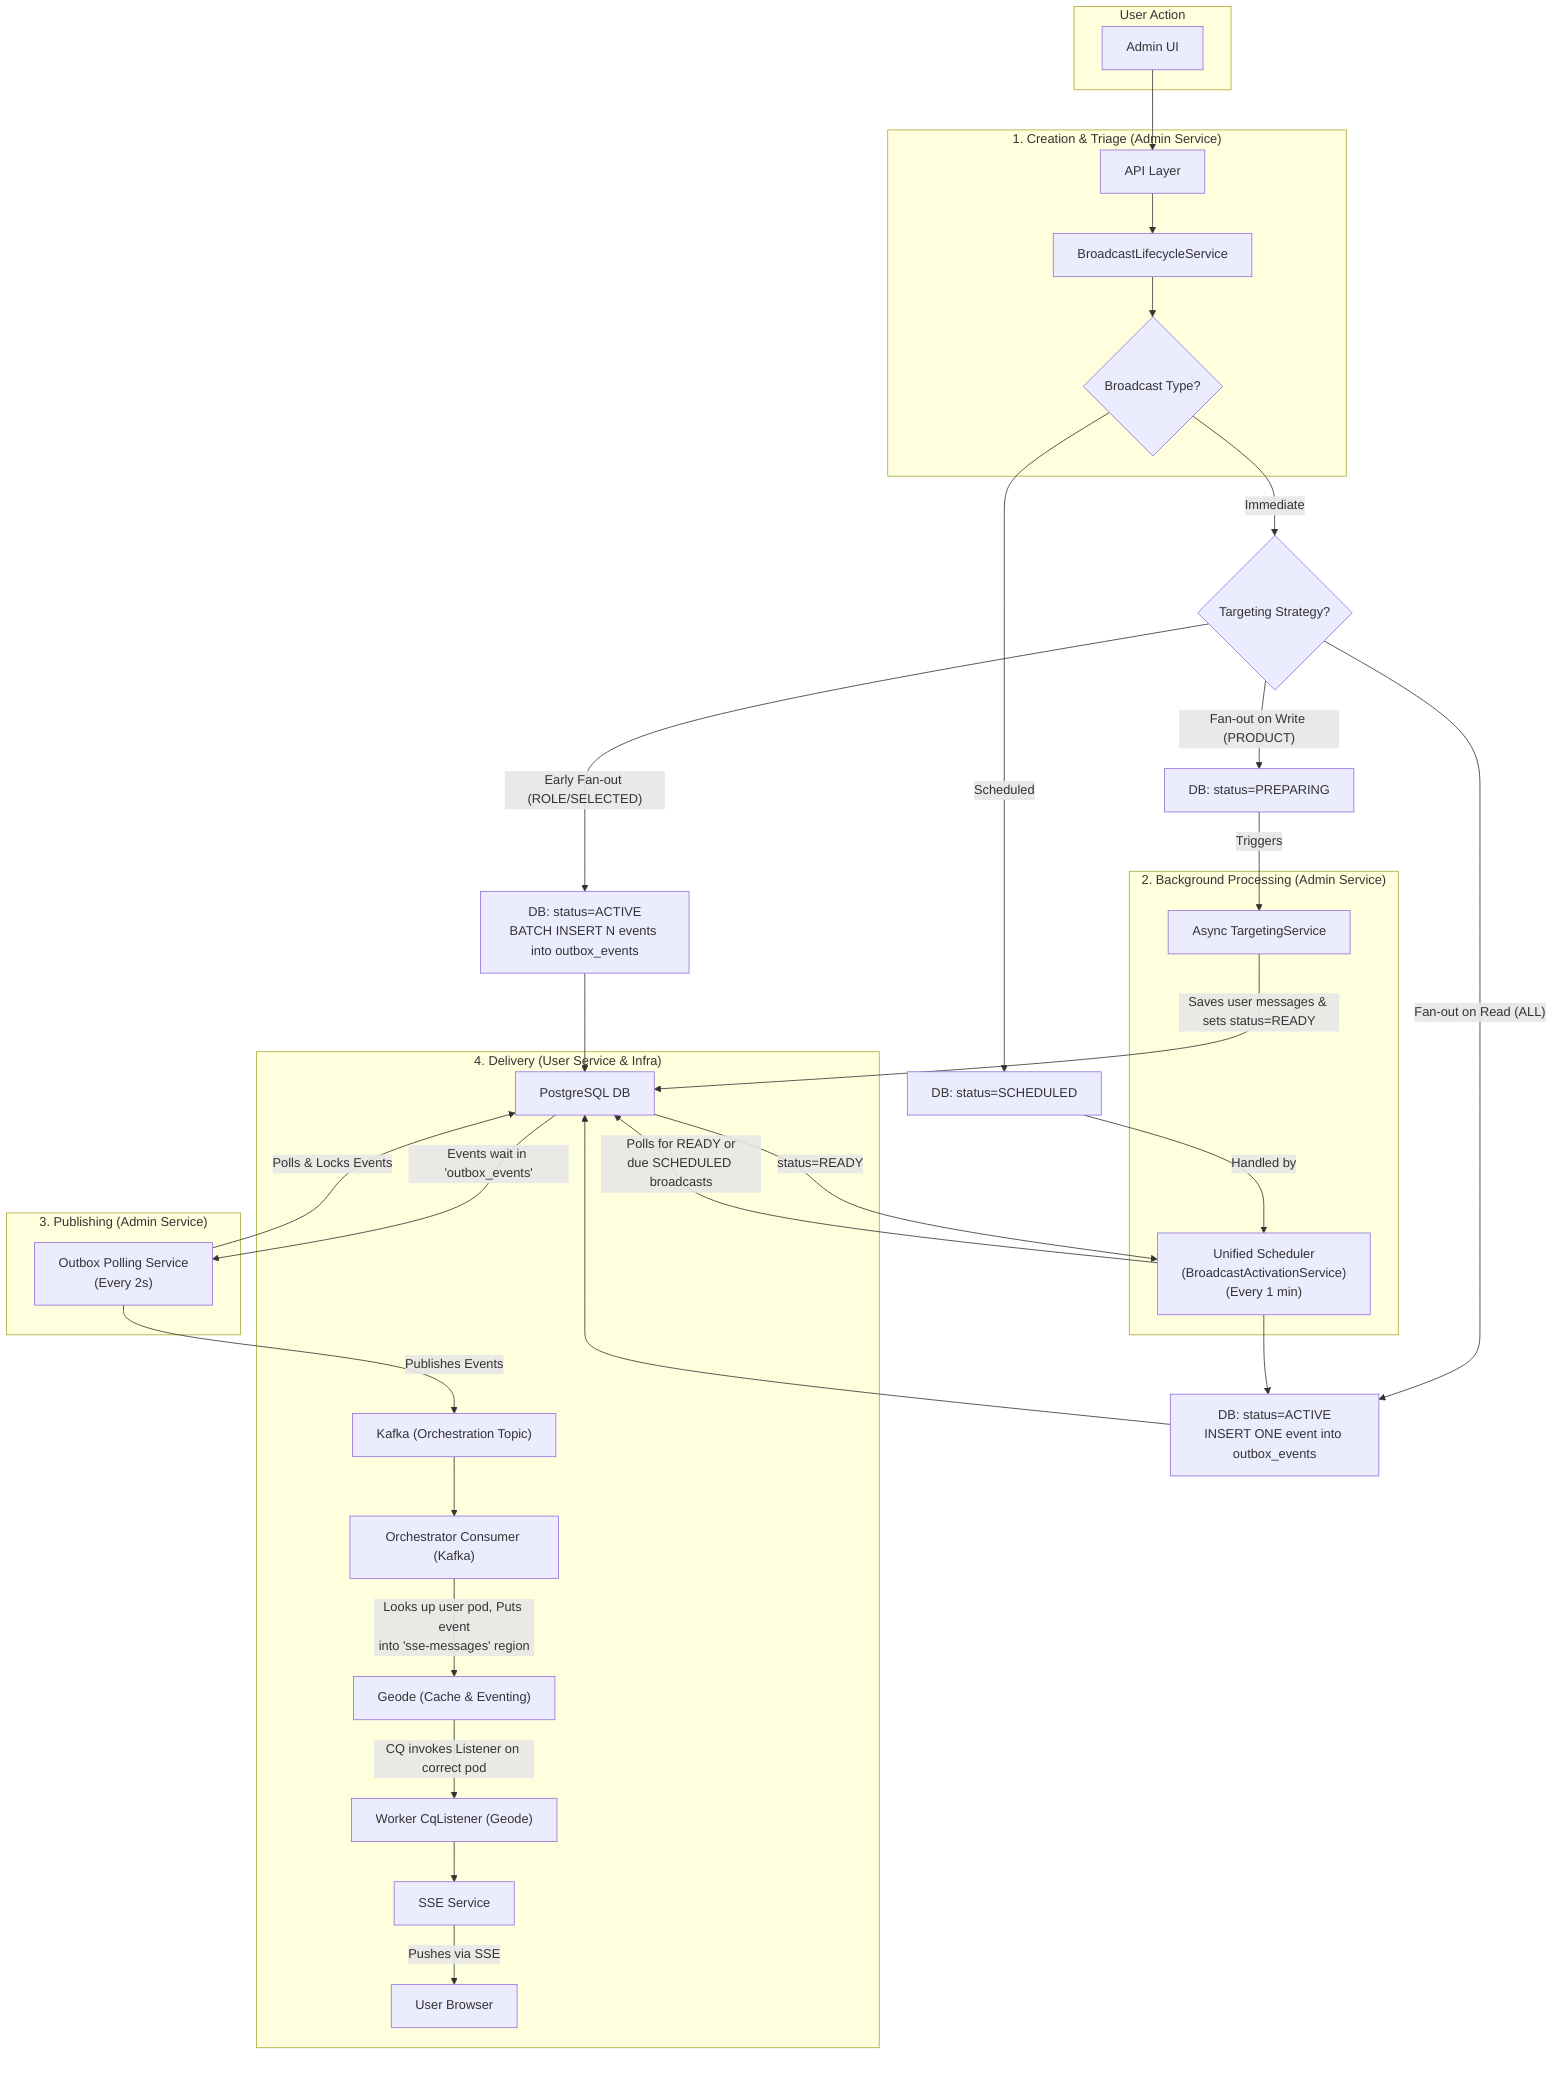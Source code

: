 graph TD
    subgraph "User Action"
        AdminUI[Admin UI]
    end

    subgraph "1. Creation & Triage (Admin Service)"
        AdminAPI["API Layer"]
        LifecycleSvc["BroadcastLifecycleService"]
        CreationTriage{"Broadcast Type?"}
    end

    %% MODIFIED: Schedulers are now represented as one unified service
    subgraph "2. Background Processing (Admin Service)"
        UnifiedScheduler["Unified Scheduler<br/>(BroadcastActivationService)<br/>(Every 1 min)"]
        AsyncPrecomputation["Async TargetingService"]
    end
    
    subgraph "3. Publishing (Admin Service)"
        OutboxPoller["Outbox Polling Service<br/>(Every 2s)"]
    end

    subgraph "4. Delivery (User Service & Infra)"
        OrchestratorConsumer["Orchestrator Consumer (Kafka)"]
        WorkerCqListener["Worker CqListener (Geode)"]
        SseService["SSE Service"]
        Kafka["Kafka (Orchestration Topic)"]
        Geode["Geode (Cache & Eventing)"]
        Postgres["PostgreSQL DB"]
        User[User Browser]
    end
    
    %% --- FLOW START ---
    AdminUI --> AdminAPI --> LifecycleSvc --> CreationTriage

    %% --- PATH A: IMMEDIATE BROADCASTS ---
    CreationTriage -- "Immediate" --> ImmediateType{"Targeting Strategy?"}
    %% MODIFIED: ROLE and SELECTED now follow the same early fan-out path
    ImmediateType -- "Early Fan-out (ROLE/SELECTED)" --> SaveActiveAndOutboxBatch["DB: status=ACTIVE<br/>BATCH INSERT N events into outbox_events"]
    ImmediateType -- "Fan-out on Read (ALL)" --> SaveActiveAndOutboxSingle["DB: status=ACTIVE<br/>INSERT ONE event into outbox_events"]
    ImmediateType -- "Fan-out on Write (PRODUCT)" --> SavePreparing["DB: status=PREPARING"]
    
    SavePreparing -- "Triggers" --> AsyncPrecomputation

    %% --- PATH B: SCHEDULED BROADCASTS ---
    CreationTriage -- "Scheduled" --> SaveScheduled["DB: status=SCHEDULED"]
    SaveScheduled -- "Handled by" --> UnifiedScheduler
    
    %% --- PRECOMPUTATION & ACTIVATION FLOW ---
    %% MODIFIED: Description now reflects writing to user_broadcast_messages
    AsyncPrecomputation -- "Saves user messages & sets status=READY" --> Postgres
    Postgres -- "status=READY" --> UnifiedScheduler
    
    UnifiedScheduler -- "Polls for READY or<br/>due SCHEDULED broadcasts" --> Postgres
    UnifiedScheduler --> SaveActiveAndOutboxSingle
    
    %% --- CONVERGENCE & PUBLISHING ---
    SaveActiveAndOutboxSingle --> Postgres
    SaveActiveAndOutboxBatch --> Postgres
    Postgres -- "Events wait in 'outbox_events'" --> OutboxPoller
    OutboxPoller -- "Polls & Locks Events" --> Postgres
    OutboxPoller -- "Publishes Events" --> Kafka

    %% --- DELIVERY (Real-time Push Path) ---
    Kafka --> OrchestratorConsumer
    %% MODIFIED: Description of Geode interaction is now more specific
    OrchestratorConsumer -- "Looks up user pod, Puts event<br/>into 'sse-messages' region" --> Geode
    Geode -- "CQ invokes Listener on correct pod" --> WorkerCqListener
    WorkerCqListener --> SseService
    SseService -- "Pushes via SSE" --> User